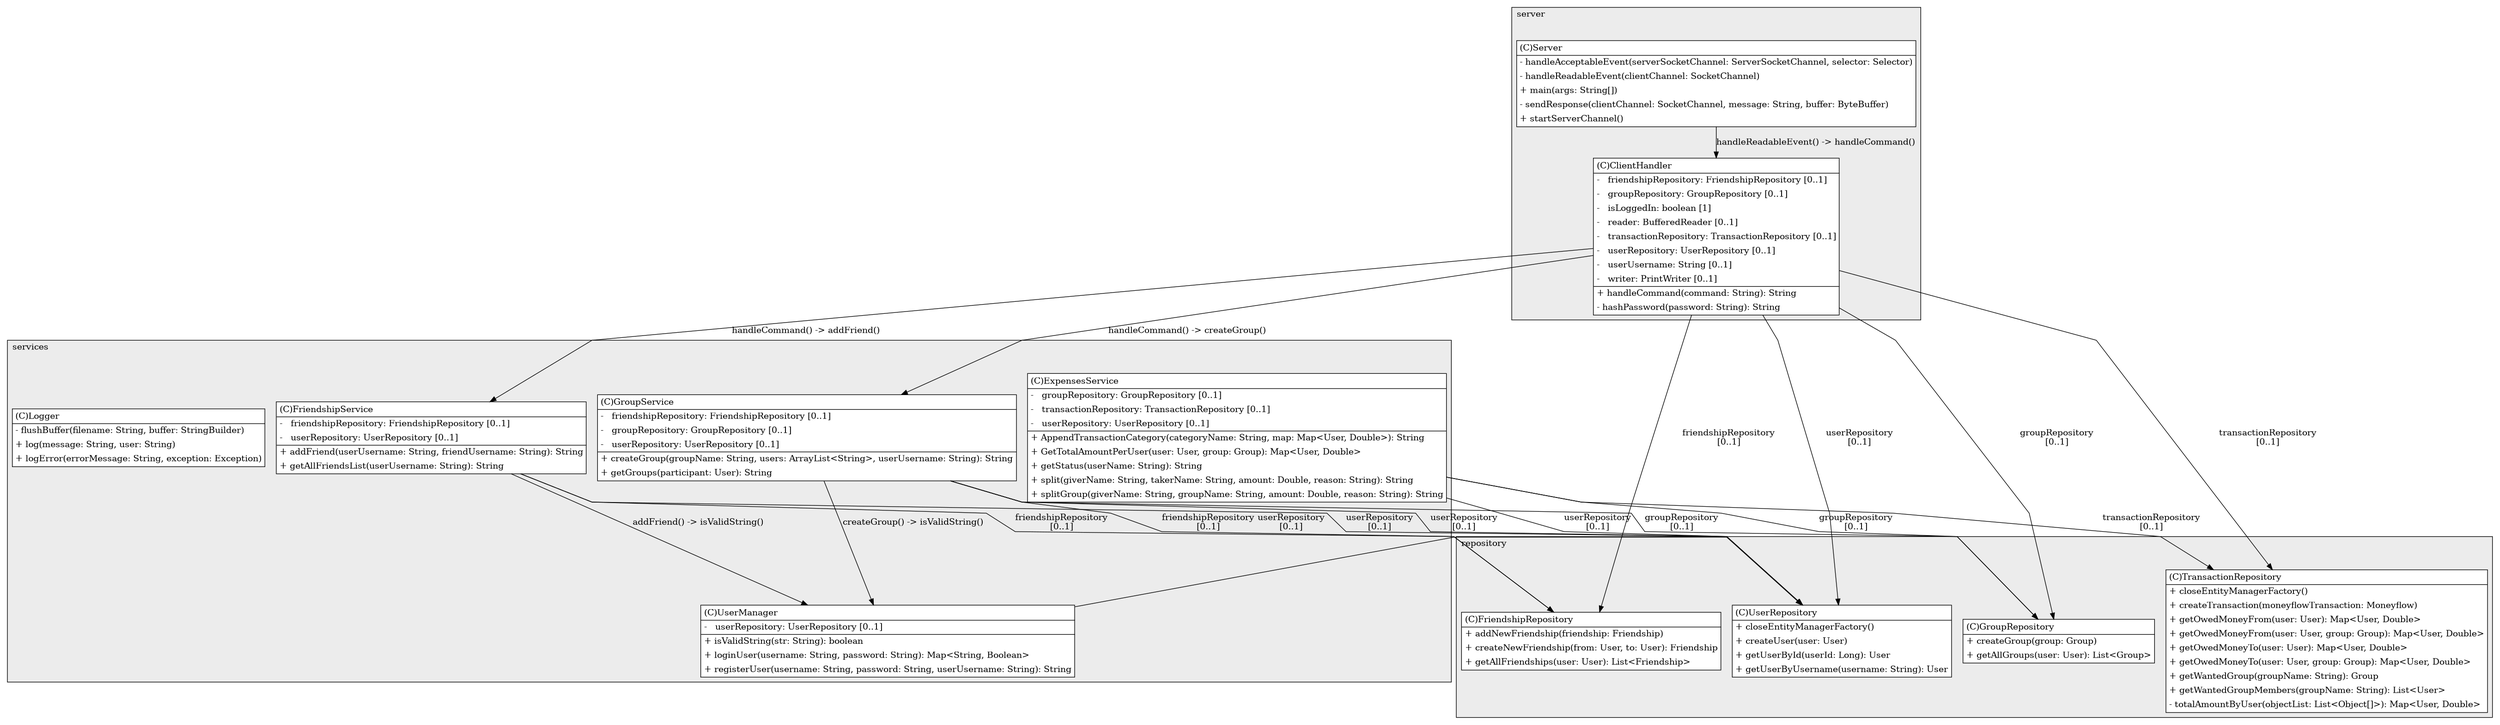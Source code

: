 @startuml

/' diagram meta data start
config=StructureConfiguration;
{
  "projectClassification": {
    "searchMode": "OpenProject", // OpenProject, AllProjects
    "includedProjects": "",
    "pathEndKeywords": "*.impl",
    "isClientPath": "",
    "isClientName": "",
    "isTestPath": "",
    "isTestName": "",
    "isMappingPath": "",
    "isMappingName": "",
    "isDataAccessPath": "",
    "isDataAccessName": "",
    "isDataStructurePath": "",
    "isDataStructureName": "",
    "isInterfaceStructuresPath": "",
    "isInterfaceStructuresName": "",
    "isEntryPointPath": "",
    "isEntryPointName": "",
    "treatFinalFieldsAsMandatory": false
  },
  "graphRestriction": {
    "classPackageExcludeFilter": "",
    "classPackageIncludeFilter": "",
    "classNameExcludeFilter": "",
    "classNameIncludeFilter": "",
    "methodNameExcludeFilter": "",
    "methodNameIncludeFilter": "",
    "removeByInheritance": "", // inheritance/annotation based filtering is done in a second step
    "removeByAnnotation": "",
    "removeByClassPackage": "", // cleanup the graph after inheritance/annotation based filtering is done
    "removeByClassName": "",
    "cutMappings": true,
    "cutEnum": true,
    "cutTests": true,
    "cutClient": true,
    "cutDataAccess": true,
    "cutInterfaceStructures": true,
    "cutDataStructures": true,
    "cutGetterAndSetter": true,
    "cutConstructors": true
  },
  "graphTraversal": {
    "forwardDepth": 3,
    "backwardDepth": 3,
    "classPackageExcludeFilter": "",
    "classPackageIncludeFilter": "",
    "classNameExcludeFilter": "",
    "classNameIncludeFilter": "",
    "methodNameExcludeFilter": "",
    "methodNameIncludeFilter": "",
    "hideMappings": false,
    "hideDataStructures": false,
    "hidePrivateMethods": true,
    "hideInterfaceCalls": true, // indirection: implementation -> interface (is hidden) -> implementation
    "onlyShowApplicationEntryPoints": false, // root node is included
    "useMethodCallsForStructureDiagram": "ForwardOnly" // ForwardOnly, BothDirections, No
  },
  "details": {
    "aggregation": "GroupByClass", // ByClass, GroupByClass, None
    "showClassGenericTypes": true,
    "showMethods": true,
    "showMethodParameterNames": true,
    "showMethodParameterTypes": true,
    "showMethodReturnType": true,
    "showPackageLevels": 2,
    "showDetailedClassStructure": true
  },
  "rootClass": "server.Server",
  "extensionCallbackMethod": "" // qualified.class.name#methodName - signature: public static String method(String)
}
diagram meta data end '/



digraph g {
    rankdir="TB"
    splines=polyline
    

'nodes 
subgraph cluster_1379209310 { 
   	label=services
	labeljust=l
	fillcolor="#ececec"
	style=filled
   
   ExpensesService1178841431[
	label=<<TABLE BORDER="1" CELLBORDER="0" CELLPADDING="4" CELLSPACING="0">
<TR><TD ALIGN="LEFT" >(C)ExpensesService</TD></TR>
<HR/>
<TR><TD ALIGN="LEFT" >-   groupRepository: GroupRepository [0..1]</TD></TR>
<TR><TD ALIGN="LEFT" >-   transactionRepository: TransactionRepository [0..1]</TD></TR>
<TR><TD ALIGN="LEFT" >-   userRepository: UserRepository [0..1]</TD></TR>
<HR/>
<TR><TD ALIGN="LEFT" >+ AppendTransactionCategory(categoryName: String, map: Map&lt;User, Double&gt;): String</TD></TR>
<TR><TD ALIGN="LEFT" >+ GetTotalAmountPerUser(user: User, group: Group): Map&lt;User, Double&gt;</TD></TR>
<TR><TD ALIGN="LEFT" >+ getStatus(userName: String): String</TD></TR>
<TR><TD ALIGN="LEFT" >+ split(giverName: String, takerName: String, amount: Double, reason: String): String</TD></TR>
<TR><TD ALIGN="LEFT" >+ splitGroup(giverName: String, groupName: String, amount: Double, reason: String): String</TD></TR>
</TABLE>>
	style=filled
	margin=0
	shape=plaintext
	fillcolor="#FFFFFF"
];

FriendshipService1178841431[
	label=<<TABLE BORDER="1" CELLBORDER="0" CELLPADDING="4" CELLSPACING="0">
<TR><TD ALIGN="LEFT" >(C)FriendshipService</TD></TR>
<HR/>
<TR><TD ALIGN="LEFT" >-   friendshipRepository: FriendshipRepository [0..1]</TD></TR>
<TR><TD ALIGN="LEFT" >-   userRepository: UserRepository [0..1]</TD></TR>
<HR/>
<TR><TD ALIGN="LEFT" >+ addFriend(userUsername: String, friendUsername: String): String</TD></TR>
<TR><TD ALIGN="LEFT" >+ getAllFriendsList(userUsername: String): String</TD></TR>
</TABLE>>
	style=filled
	margin=0
	shape=plaintext
	fillcolor="#FFFFFF"
];

GroupService1178841431[
	label=<<TABLE BORDER="1" CELLBORDER="0" CELLPADDING="4" CELLSPACING="0">
<TR><TD ALIGN="LEFT" >(C)GroupService</TD></TR>
<HR/>
<TR><TD ALIGN="LEFT" >-   friendshipRepository: FriendshipRepository [0..1]</TD></TR>
<TR><TD ALIGN="LEFT" >-   groupRepository: GroupRepository [0..1]</TD></TR>
<TR><TD ALIGN="LEFT" >-   userRepository: UserRepository [0..1]</TD></TR>
<HR/>
<TR><TD ALIGN="LEFT" >+ createGroup(groupName: String, users: ArrayList&lt;String&gt;, userUsername: String): String</TD></TR>
<TR><TD ALIGN="LEFT" >+ getGroups(participant: User): String</TD></TR>
</TABLE>>
	style=filled
	margin=0
	shape=plaintext
	fillcolor="#FFFFFF"
];

Logger1178841431[
	label=<<TABLE BORDER="1" CELLBORDER="0" CELLPADDING="4" CELLSPACING="0">
<TR><TD ALIGN="LEFT" >(C)Logger</TD></TR>
<HR/>
<TR><TD ALIGN="LEFT" >- flushBuffer(filename: String, buffer: StringBuilder)</TD></TR>
<TR><TD ALIGN="LEFT" >+ log(message: String, user: String)</TD></TR>
<TR><TD ALIGN="LEFT" >+ logError(errorMessage: String, exception: Exception)</TD></TR>
</TABLE>>
	style=filled
	margin=0
	shape=plaintext
	fillcolor="#FFFFFF"
];

UserManager1178841431[
	label=<<TABLE BORDER="1" CELLBORDER="0" CELLPADDING="4" CELLSPACING="0">
<TR><TD ALIGN="LEFT" >(C)UserManager</TD></TR>
<HR/>
<TR><TD ALIGN="LEFT" >-   userRepository: UserRepository [0..1]</TD></TR>
<HR/>
<TR><TD ALIGN="LEFT" >+ isValidString(str: String): boolean</TD></TR>
<TR><TD ALIGN="LEFT" >+ loginUser(username: String, password: String): Map&lt;String, Boolean&gt;</TD></TR>
<TR><TD ALIGN="LEFT" >+ registerUser(username: String, password: String, userUsername: String): String</TD></TR>
</TABLE>>
	style=filled
	margin=0
	shape=plaintext
	fillcolor="#FFFFFF"
];
} 

subgraph cluster_1950800714 { 
   	label=repository
	labeljust=l
	fillcolor="#ececec"
	style=filled
   
   FriendshipRepository385331925[
	label=<<TABLE BORDER="1" CELLBORDER="0" CELLPADDING="4" CELLSPACING="0">
<TR><TD ALIGN="LEFT" >(C)FriendshipRepository</TD></TR>
<HR/>
<TR><TD ALIGN="LEFT" >+ addNewFriendship(friendship: Friendship)</TD></TR>
<TR><TD ALIGN="LEFT" >+ createNewFriendship(from: User, to: User): Friendship</TD></TR>
<TR><TD ALIGN="LEFT" >+ getAllFriendships(user: User): List&lt;Friendship&gt;</TD></TR>
</TABLE>>
	style=filled
	margin=0
	shape=plaintext
	fillcolor="#FFFFFF"
];

GroupRepository385331925[
	label=<<TABLE BORDER="1" CELLBORDER="0" CELLPADDING="4" CELLSPACING="0">
<TR><TD ALIGN="LEFT" >(C)GroupRepository</TD></TR>
<HR/>
<TR><TD ALIGN="LEFT" >+ createGroup(group: Group)</TD></TR>
<TR><TD ALIGN="LEFT" >+ getAllGroups(user: User): List&lt;Group&gt;</TD></TR>
</TABLE>>
	style=filled
	margin=0
	shape=plaintext
	fillcolor="#FFFFFF"
];

TransactionRepository385331925[
	label=<<TABLE BORDER="1" CELLBORDER="0" CELLPADDING="4" CELLSPACING="0">
<TR><TD ALIGN="LEFT" >(C)TransactionRepository</TD></TR>
<HR/>
<TR><TD ALIGN="LEFT" >+ closeEntityManagerFactory()</TD></TR>
<TR><TD ALIGN="LEFT" >+ createTransaction(moneyflowTransaction: Moneyflow)</TD></TR>
<TR><TD ALIGN="LEFT" >+ getOwedMoneyFrom(user: User): Map&lt;User, Double&gt;</TD></TR>
<TR><TD ALIGN="LEFT" >+ getOwedMoneyFrom(user: User, group: Group): Map&lt;User, Double&gt;</TD></TR>
<TR><TD ALIGN="LEFT" >+ getOwedMoneyTo(user: User): Map&lt;User, Double&gt;</TD></TR>
<TR><TD ALIGN="LEFT" >+ getOwedMoneyTo(user: User, group: Group): Map&lt;User, Double&gt;</TD></TR>
<TR><TD ALIGN="LEFT" >+ getWantedGroup(groupName: String): Group</TD></TR>
<TR><TD ALIGN="LEFT" >+ getWantedGroupMembers(groupName: String): List&lt;User&gt;</TD></TR>
<TR><TD ALIGN="LEFT" >- totalAmountByUser(objectList: List&lt;Object[]&gt;): Map&lt;User, Double&gt;</TD></TR>
</TABLE>>
	style=filled
	margin=0
	shape=plaintext
	fillcolor="#FFFFFF"
];

UserRepository385331925[
	label=<<TABLE BORDER="1" CELLBORDER="0" CELLPADDING="4" CELLSPACING="0">
<TR><TD ALIGN="LEFT" >(C)UserRepository</TD></TR>
<HR/>
<TR><TD ALIGN="LEFT" >+ closeEntityManagerFactory()</TD></TR>
<TR><TD ALIGN="LEFT" >+ createUser(user: User)</TD></TR>
<TR><TD ALIGN="LEFT" >+ getUserById(userId: Long): User</TD></TR>
<TR><TD ALIGN="LEFT" >+ getUserByUsername(username: String): User</TD></TR>
</TABLE>>
	style=filled
	margin=0
	shape=plaintext
	fillcolor="#FFFFFF"
];
} 

subgraph cluster_905826493 { 
   	label=server
	labeljust=l
	fillcolor="#ececec"
	style=filled
   
   ClientHandler905826493[
	label=<<TABLE BORDER="1" CELLBORDER="0" CELLPADDING="4" CELLSPACING="0">
<TR><TD ALIGN="LEFT" >(C)ClientHandler</TD></TR>
<HR/>
<TR><TD ALIGN="LEFT" >-   friendshipRepository: FriendshipRepository [0..1]</TD></TR>
<TR><TD ALIGN="LEFT" >-   groupRepository: GroupRepository [0..1]</TD></TR>
<TR><TD ALIGN="LEFT" >-   isLoggedIn: boolean [1]</TD></TR>
<TR><TD ALIGN="LEFT" >-   reader: BufferedReader [0..1]</TD></TR>
<TR><TD ALIGN="LEFT" >-   transactionRepository: TransactionRepository [0..1]</TD></TR>
<TR><TD ALIGN="LEFT" >-   userRepository: UserRepository [0..1]</TD></TR>
<TR><TD ALIGN="LEFT" >-   userUsername: String [0..1]</TD></TR>
<TR><TD ALIGN="LEFT" >-   writer: PrintWriter [0..1]</TD></TR>
<HR/>
<TR><TD ALIGN="LEFT" >+ handleCommand(command: String): String</TD></TR>
<TR><TD ALIGN="LEFT" >- hashPassword(password: String): String</TD></TR>
</TABLE>>
	style=filled
	margin=0
	shape=plaintext
	fillcolor="#FFFFFF"
];

Server905826493[
	label=<<TABLE BORDER="1" CELLBORDER="0" CELLPADDING="4" CELLSPACING="0">
<TR><TD ALIGN="LEFT" >(C)Server</TD></TR>
<HR/>
<TR><TD ALIGN="LEFT" >- handleAcceptableEvent(serverSocketChannel: ServerSocketChannel, selector: Selector)</TD></TR>
<TR><TD ALIGN="LEFT" >- handleReadableEvent(clientChannel: SocketChannel)</TD></TR>
<TR><TD ALIGN="LEFT" >+ main(args: String[])</TD></TR>
<TR><TD ALIGN="LEFT" >- sendResponse(clientChannel: SocketChannel, message: String, buffer: ByteBuffer)</TD></TR>
<TR><TD ALIGN="LEFT" >+ startServerChannel()</TD></TR>
</TABLE>>
	style=filled
	margin=0
	shape=plaintext
	fillcolor="#FFFFFF"
];
} 

'edges    
ClientHandler905826493 -> FriendshipRepository385331925[label="friendshipRepository
[0..1]"];
ClientHandler905826493 -> FriendshipService1178841431[label="handleCommand() -> addFriend()"];
ClientHandler905826493 -> GroupRepository385331925[label="groupRepository
[0..1]"];
ClientHandler905826493 -> GroupService1178841431[label="handleCommand() -> createGroup()"];
ClientHandler905826493 -> TransactionRepository385331925[label="transactionRepository
[0..1]"];
ClientHandler905826493 -> UserRepository385331925[label="userRepository
[0..1]"];
ExpensesService1178841431 -> GroupRepository385331925[label="groupRepository
[0..1]"];
ExpensesService1178841431 -> TransactionRepository385331925[label="transactionRepository
[0..1]"];
ExpensesService1178841431 -> UserRepository385331925[label="userRepository
[0..1]"];
FriendshipService1178841431 -> FriendshipRepository385331925[label="friendshipRepository
[0..1]"];
FriendshipService1178841431 -> UserManager1178841431[label="addFriend() -> isValidString()"];
FriendshipService1178841431 -> UserRepository385331925[label="userRepository
[0..1]"];
GroupService1178841431 -> FriendshipRepository385331925[label="friendshipRepository
[0..1]"];
GroupService1178841431 -> GroupRepository385331925[label="groupRepository
[0..1]"];
GroupService1178841431 -> UserManager1178841431[label="createGroup() -> isValidString()"];
GroupService1178841431 -> UserRepository385331925[label="userRepository
[0..1]"];
Server905826493 -> ClientHandler905826493[label="handleReadableEvent() -> handleCommand()"];
UserManager1178841431 -> UserRepository385331925[label="userRepository
[0..1]"];
    
}
@enduml